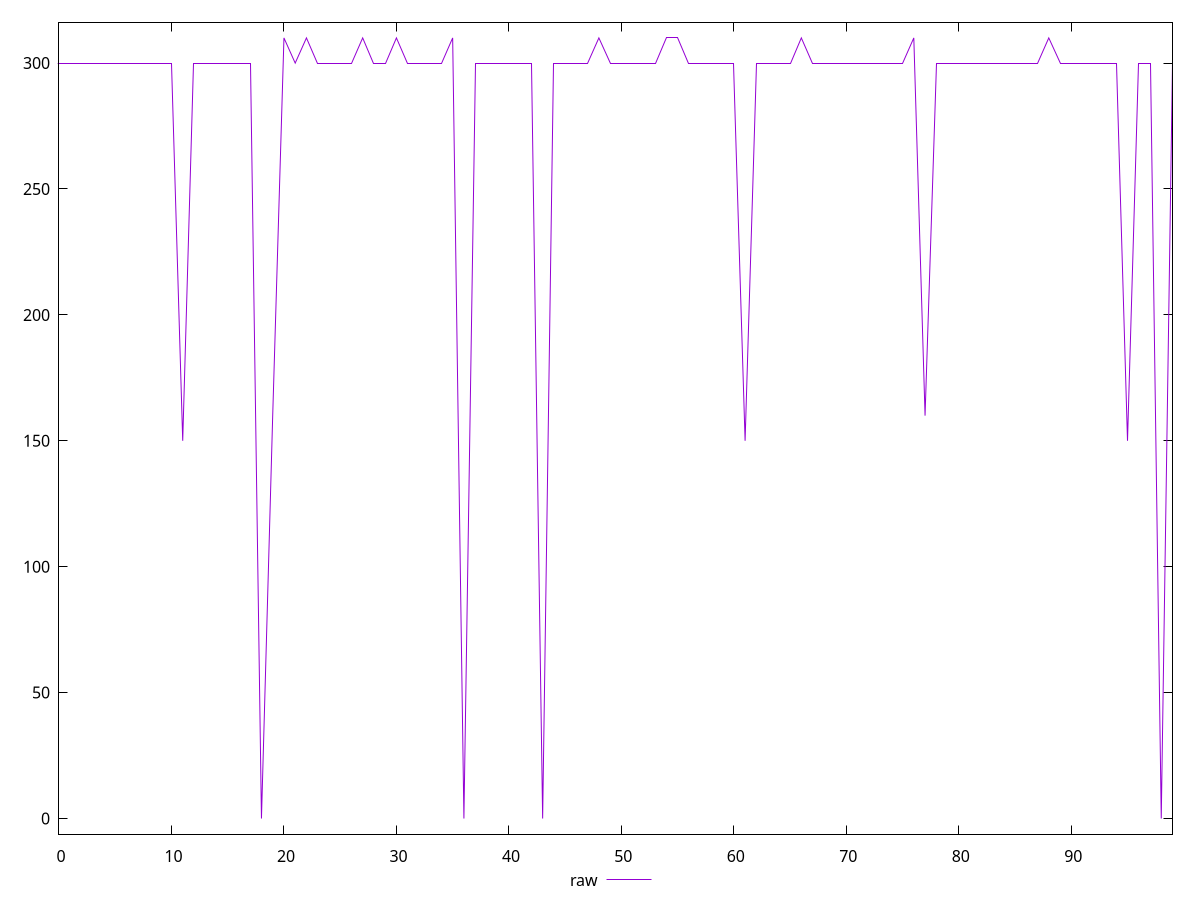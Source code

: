 reset

$raw <<EOF
0 300
1 300
2 300
3 300
4 300
5 300
6 300
7 300
8 300
9 300
10 300
11 150
12 300
13 300
14 300
15 300
16 300
17 300
18 0
19 160
20 310
21 300
22 310
23 300
24 300
25 300
26 300
27 310
28 300
29 300
30 310
31 300
32 300
33 300
34 300
35 310
36 0
37 300
38 300
39 300
40 300
41 300
42 300
43 0
44 300
45 300
46 300
47 300
48 310
49 300
50 300
51 300
52 300
53 300
54 310
55 310
56 300
57 300
58 300
59 300
60 300
61 150
62 300
63 300
64 300
65 300
66 310
67 300
68 300
69 300
70 300
71 300
72 300
73 300
74 300
75 300
76 310
77 160
78 300
79 300
80 300
81 300
82 300
83 300
84 300
85 300
86 300
87 300
88 310
89 300
90 300
91 300
92 300
93 300
94 300
95 150
96 300
97 300
98 0
99 300
EOF

set key outside below
set xrange [0:99]
set yrange [-6.2:316.2]
set trange [-6.2:316.2]
set terminal svg size 640, 500 enhanced background rgb 'white'
set output "reprap/uses-http2/samples/pages+cached+noexternal+nocss/raw/values.svg"

plot $raw title "raw" with line

reset
